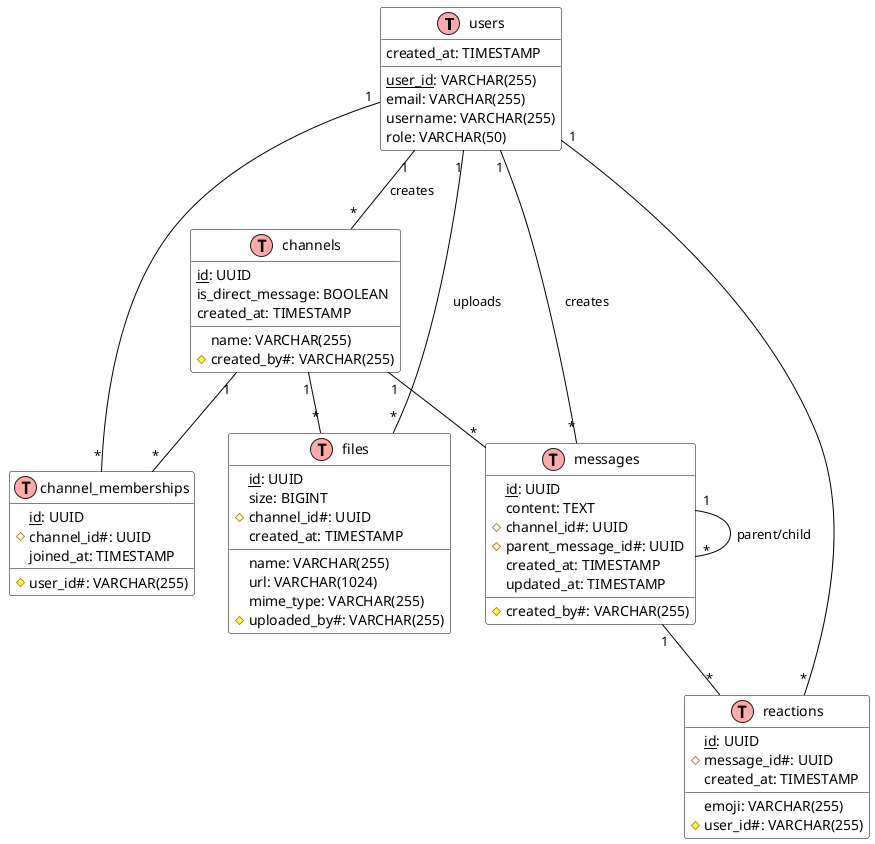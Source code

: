@startuml Database Schema

!define table(x) class x << (T,#FFAAAA) >>
!define primary_key(x) <u>x</u>
!define foreign_key(x) #x#

skinparam class {
    BackgroundColor White
    ArrowColor Black
    BorderColor Black
}

table(users) {
    primary_key(user_id): VARCHAR(255)
    email: VARCHAR(255)
    username: VARCHAR(255)
    role: VARCHAR(50)
    created_at: TIMESTAMP
}

table(channels) {
    primary_key(id): UUID
    name: VARCHAR(255)
    is_direct_message: BOOLEAN
    foreign_key(created_by): VARCHAR(255)
    created_at: TIMESTAMP
}

table(channel_memberships) {
    primary_key(id): UUID
    foreign_key(channel_id): UUID
    foreign_key(user_id): VARCHAR(255)
    joined_at: TIMESTAMP
}

table(messages) {
    primary_key(id): UUID
    content: TEXT
    foreign_key(channel_id): UUID
    foreign_key(created_by): VARCHAR(255)
    foreign_key(parent_message_id): UUID
    created_at: TIMESTAMP
    updated_at: TIMESTAMP
}

table(reactions) {
    primary_key(id): UUID
    emoji: VARCHAR(255)
    foreign_key(message_id): UUID
    foreign_key(user_id): VARCHAR(255)
    created_at: TIMESTAMP
}

table(files) {
    primary_key(id): UUID
    name: VARCHAR(255)
    url: VARCHAR(1024)
    size: BIGINT
    mime_type: VARCHAR(255)
    foreign_key(channel_id): UUID
    foreign_key(uploaded_by): VARCHAR(255)
    created_at: TIMESTAMP
}

users "1" -- "*" channel_memberships
users "1" -- "*" channels : creates
users "1" -- "*" messages : creates
users "1" -- "*" reactions
users "1" -- "*" files : uploads

channels "1" -- "*" channel_memberships
channels "1" -- "*" messages
channels "1" -- "*" files

messages "1" -- "*" messages : parent/child
messages "1" -- "*" reactions

@enduml 